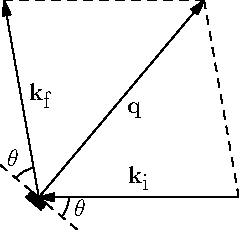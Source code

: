 import graph;

real u = 5;
real ang = 40;
//size(10u,10u);

for (int i=0; i<5; ++i){
    draw(rotate(-ang)*((-u,-0.2u*i)--(u,-0.2u*i)));
}

real len = 20u;
path g = (len,0)--(0,0);
draw(g,Arrow);
label("$\mathbf k_{\textrm i}$", g);

path h = rotate(-2ang)*shift(-len)*g;
draw(h,Arrow);
label("$\mathbf k_{\textrm f}$", h);

draw(rotate(-40)*((u,0)--(5u,0)),linetype(new real[] {8,8}));
draw(rotate(-40)*((-u,0)--(-5u,0)),linetype(new real[] {8,8}));

path curi = (3u,0){down}..{dir(-130)}3u*dir(-40);
draw(curi);
label("$\theta$",curi,E);

path curf = rotate(140)*((3u,0){down}..{dir(-130)}3u*dir(-40));
draw(curf);
label("$\theta$",curf,NW);

pair end = (len,0)+len*dir(-180-2ang);
draw((len,0)--end,linetype(new real[] {8,8}));
draw(end--(end-(len,0)),linetype(new real[] {8,8}));
draw((0,0)--end,Arrow);
label("$\mathbf q$",(0,0)--end);
